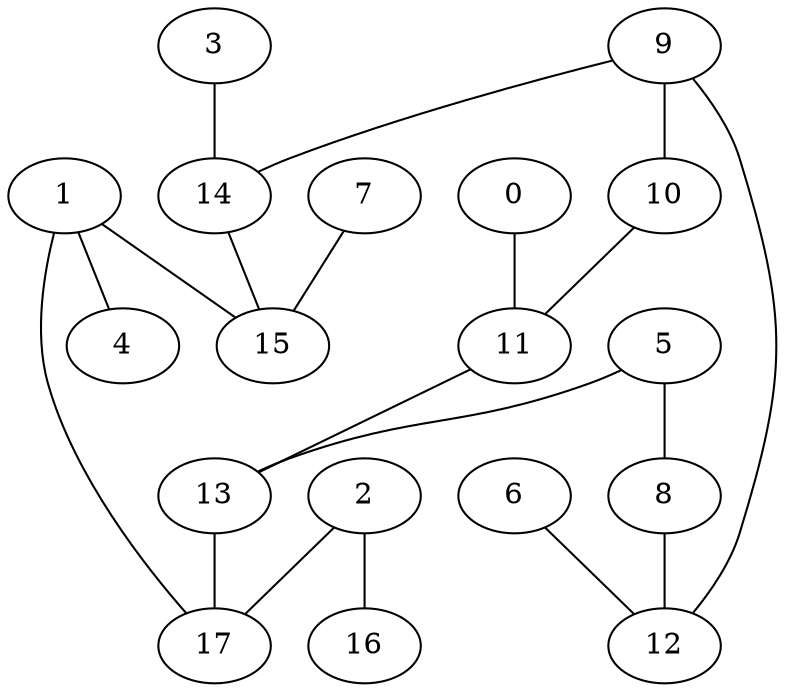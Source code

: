 graph "sampletest150-mod4_image11.bmp" {
	0	 [type=endpoint,
		x=503,
		y=257];
	11	 [type=intersection,
		x=393,
		y=255];
	0 -- 11	 [angle0=".02",
		frequency=1,
		type0=line];
	1	 [type=intersection,
		x=284,
		y=262];
	4	 [type=endpoint,
		x=273,
		y=309];
	1 -- 4	 [angle0="-1.34",
		frequency=1,
		type0=line];
	15	 [type=intersection,
		x=213,
		y=256];
	1 -- 15	 [angle0=".08",
		frequency=1,
		type0=line];
	17	 [type=intersection,
		x=306,
		y=255];
	1 -- 17	 [angle0="-.31",
		frequency=1,
		type0=line];
	2	 [type=corner,
		x=298,
		y=237];
	16	 [type=endpoint,
		x=303,
		y=191];
	2 -- 16	 [angle0="-1.46",
		frequency=1,
		type0=line];
	2 -- 17	 [angle0="1.15",
		frequency=1,
		type0=line];
	3	 [type=endpoint,
		x=189,
		y=317];
	14	 [type=intersection,
		x=205,
		y=261];
	3 -- 14	 [angle0="-1.29",
		frequency=1,
		type0=line];
	5	 [type=corner,
		x=339,
		y=355];
	8	 [type=corner,
		x=304,
		y=374];
	5 -- 8	 [angle0="-.50",
		frequency=1,
		type0=line];
	13	 [type=intersection,
		x=378,
		y=261];
	5 -- 13	 [angle0="-1.18",
		frequency=1,
		type0=line];
	6	 [type=endpoint,
		x=21,
		y=260];
	12	 [type=intersection,
		x=136,
		y=263];
	6 -- 12	 [angle0=".03",
		frequency=1,
		type0=line];
	7	 [type=endpoint,
		x=230,
		y=198];
	7 -- 15	 [angle0="-1.29",
		frequency=1,
		type0=line];
	8 -- 12	 [angle0="261.16",
		frequency=1,
		type0=arc];
	9	 [type=intersection,
		x=148,
		y=257];
	10	 [type=corner,
		x=139,
		y=242];
	9 -- 10	 [angle0="1.03",
		frequency=1,
		type0=line];
	9 -- 12	 [angle0="-.46",
		frequency=1,
		type0=line];
	9 -- 14	 [angle0=".07",
		frequency=1,
		type0=line];
	10 -- 11	 [angle0="256.94",
		frequency=1,
		type0=arc];
	11 -- 13	 [angle0="-.38",
		frequency=1,
		type0=line];
	13 -- 17	 [angle0=".08",
		frequency=1,
		type0=line];
	14 -- 15	 [angle0="-.56",
		frequency=1,
		type0=line];
}
